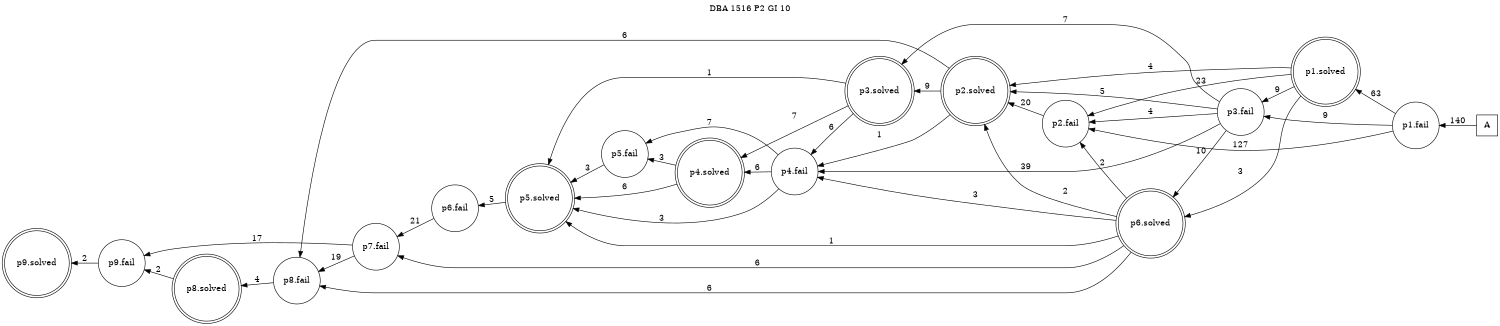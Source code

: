 digraph DBA_1516_P2_GI_10 {
labelloc="tl"
label= " DBA 1516 P2 GI 10 "
rankdir="RL";
graph [ size=" 10 , 10 !"]

"A" [shape="square" label="A"]
"p1.fail" [shape="circle" label="p1.fail"]
"p2.fail" [shape="circle" label="p2.fail"]
"p1.solved" [shape="doublecircle" label="p1.solved"]
"p3.fail" [shape="circle" label="p3.fail"]
"p4.fail" [shape="circle" label="p4.fail"]
"p5.fail" [shape="circle" label="p5.fail"]
"p2.solved" [shape="doublecircle" label="p2.solved"]
"p3.solved" [shape="doublecircle" label="p3.solved"]
"p4.solved" [shape="doublecircle" label="p4.solved"]
"p5.solved" [shape="doublecircle" label="p5.solved"]
"p6.fail" [shape="circle" label="p6.fail"]
"p7.fail" [shape="circle" label="p7.fail"]
"p8.fail" [shape="circle" label="p8.fail"]
"p6.solved" [shape="doublecircle" label="p6.solved"]
"p8.solved" [shape="doublecircle" label="p8.solved"]
"p9.fail" [shape="circle" label="p9.fail"]
"p9.solved" [shape="doublecircle" label="p9.solved"]
"A" -> "p1.fail" [ label=140]
"p1.fail" -> "p2.fail" [ label=127]
"p1.fail" -> "p1.solved" [ label=63]
"p1.fail" -> "p3.fail" [ label=9]
"p2.fail" -> "p2.solved" [ label=20]
"p1.solved" -> "p2.fail" [ label=23]
"p1.solved" -> "p3.fail" [ label=9]
"p1.solved" -> "p2.solved" [ label=4]
"p1.solved" -> "p6.solved" [ label=3]
"p3.fail" -> "p2.fail" [ label=4]
"p3.fail" -> "p4.fail" [ label=39]
"p3.fail" -> "p2.solved" [ label=5]
"p3.fail" -> "p3.solved" [ label=7]
"p3.fail" -> "p6.solved" [ label=10]
"p4.fail" -> "p5.fail" [ label=7]
"p4.fail" -> "p4.solved" [ label=6]
"p4.fail" -> "p5.solved" [ label=3]
"p5.fail" -> "p5.solved" [ label=3]
"p2.solved" -> "p4.fail" [ label=1]
"p2.solved" -> "p3.solved" [ label=9]
"p2.solved" -> "p8.fail" [ label=6]
"p3.solved" -> "p4.fail" [ label=6]
"p3.solved" -> "p4.solved" [ label=7]
"p3.solved" -> "p5.solved" [ label=1]
"p4.solved" -> "p5.fail" [ label=3]
"p4.solved" -> "p5.solved" [ label=6]
"p5.solved" -> "p6.fail" [ label=5]
"p6.fail" -> "p7.fail" [ label=21]
"p7.fail" -> "p8.fail" [ label=19]
"p7.fail" -> "p9.fail" [ label=17]
"p8.fail" -> "p8.solved" [ label=4]
"p6.solved" -> "p2.fail" [ label=2]
"p6.solved" -> "p4.fail" [ label=3]
"p6.solved" -> "p2.solved" [ label=2]
"p6.solved" -> "p5.solved" [ label=1]
"p6.solved" -> "p7.fail" [ label=6]
"p6.solved" -> "p8.fail" [ label=6]
"p8.solved" -> "p9.fail" [ label=2]
"p9.fail" -> "p9.solved" [ label=2]
}
